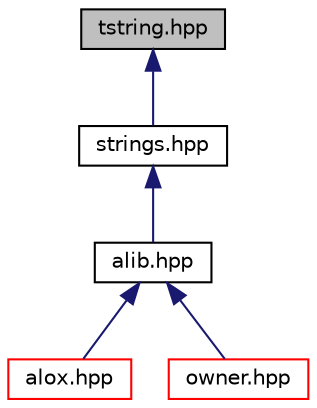 digraph "tstring.hpp"
{
  edge [fontname="Helvetica",fontsize="10",labelfontname="Helvetica",labelfontsize="10"];
  node [fontname="Helvetica",fontsize="10",shape=record];
  Node1 [label="tstring.hpp",height=0.2,width=0.4,color="black", fillcolor="grey75", style="filled", fontcolor="black"];
  Node1 -> Node2 [dir="back",color="midnightblue",fontsize="10",style="solid",fontname="Helvetica"];
  Node2 [label="strings.hpp",height=0.2,width=0.4,color="black", fillcolor="white", style="filled",URL="$strings_2strings_8hpp.html"];
  Node2 -> Node3 [dir="back",color="midnightblue",fontsize="10",style="solid",fontname="Helvetica"];
  Node3 [label="alib.hpp",height=0.2,width=0.4,color="black", fillcolor="white", style="filled",URL="$alib_8hpp.html"];
  Node3 -> Node4 [dir="back",color="midnightblue",fontsize="10",style="solid",fontname="Helvetica"];
  Node4 [label="alox.hpp",height=0.2,width=0.4,color="red", fillcolor="white", style="filled",URL="$alox_2alox_8hpp.html"];
  Node3 -> Node22 [dir="back",color="midnightblue",fontsize="10",style="solid",fontname="Helvetica"];
  Node22 [label="owner.hpp",height=0.2,width=0.4,color="red", fillcolor="white", style="filled",URL="$owner_8hpp.html"];
}
